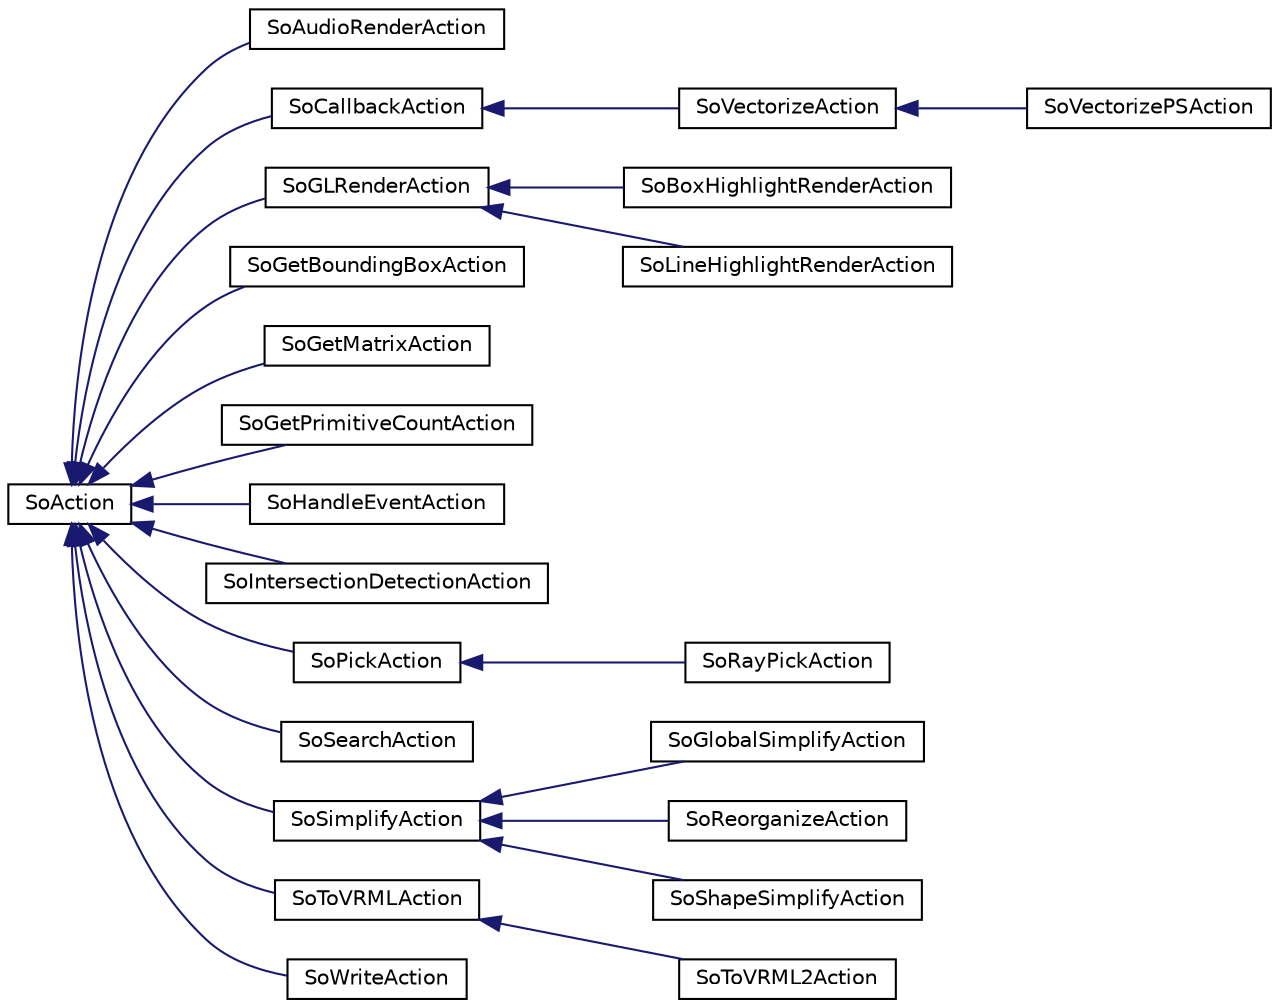 digraph "Graphical Class Hierarchy"
{
 // LATEX_PDF_SIZE
  edge [fontname="Helvetica",fontsize="10",labelfontname="Helvetica",labelfontsize="10"];
  node [fontname="Helvetica",fontsize="10",shape=record];
  rankdir="LR";
  Node0 [label="SoAction",height=0.2,width=0.4,color="black", fillcolor="white", style="filled",URL="$classSoAction.html",tooltip="The SoAction class is the base class for all traversal actions."];
  Node0 -> Node1 [dir="back",color="midnightblue",fontsize="10",style="solid",fontname="Helvetica"];
  Node1 [label="SoAudioRenderAction",height=0.2,width=0.4,color="black", fillcolor="white", style="filled",URL="$classSoAudioRenderAction.html",tooltip="The SoAudioRenderAction class renders the aural parts of the scene graph."];
  Node0 -> Node2 [dir="back",color="midnightblue",fontsize="10",style="solid",fontname="Helvetica"];
  Node2 [label="SoCallbackAction",height=0.2,width=0.4,color="black", fillcolor="white", style="filled",URL="$classSoCallbackAction.html",tooltip="The SoCallbackAction class invokes callbacks at specific nodes."];
  Node2 -> Node3 [dir="back",color="midnightblue",fontsize="10",style="solid",fontname="Helvetica"];
  Node3 [label="SoVectorizeAction",height=0.2,width=0.4,color="black", fillcolor="white", style="filled",URL="$classSoVectorizeAction.html",tooltip="The SoVectorizeAction class is the base class for vectorizing Coin scene graphs."];
  Node3 -> Node4 [dir="back",color="midnightblue",fontsize="10",style="solid",fontname="Helvetica"];
  Node4 [label="SoVectorizePSAction",height=0.2,width=0.4,color="black", fillcolor="white", style="filled",URL="$classSoVectorizePSAction.html",tooltip="The SoVectorizePSAction class is used for rendering to a PostScript file."];
  Node0 -> Node5 [dir="back",color="midnightblue",fontsize="10",style="solid",fontname="Helvetica"];
  Node5 [label="SoGLRenderAction",height=0.2,width=0.4,color="black", fillcolor="white", style="filled",URL="$classSoGLRenderAction.html",tooltip="The SoGLRenderAction class renders the scene graph with OpenGL calls."];
  Node5 -> Node6 [dir="back",color="midnightblue",fontsize="10",style="solid",fontname="Helvetica"];
  Node6 [label="SoBoxHighlightRenderAction",height=0.2,width=0.4,color="black", fillcolor="white", style="filled",URL="$classSoBoxHighlightRenderAction.html",tooltip="The SoBoxHighlightRenderAction class renders the scene with highlighted boxes around selections."];
  Node5 -> Node7 [dir="back",color="midnightblue",fontsize="10",style="solid",fontname="Helvetica"];
  Node7 [label="SoLineHighlightRenderAction",height=0.2,width=0.4,color="black", fillcolor="white", style="filled",URL="$classSoLineHighlightRenderAction.html",tooltip="The SoLineHighlightRenderAction class renders selections with line highlighting."];
  Node0 -> Node8 [dir="back",color="midnightblue",fontsize="10",style="solid",fontname="Helvetica"];
  Node8 [label="SoGetBoundingBoxAction",height=0.2,width=0.4,color="black", fillcolor="white", style="filled",URL="$classSoGetBoundingBoxAction.html",tooltip="The SoGetBoundingBoxAction class calculates bounding boxes for nodes and subgraphs."];
  Node0 -> Node9 [dir="back",color="midnightblue",fontsize="10",style="solid",fontname="Helvetica"];
  Node9 [label="SoGetMatrixAction",height=0.2,width=0.4,color="black", fillcolor="white", style="filled",URL="$classSoGetMatrixAction.html",tooltip="The SoGetMatrixAction class is an action for accumulating the transformation matrix of a subgraph."];
  Node0 -> Node10 [dir="back",color="midnightblue",fontsize="10",style="solid",fontname="Helvetica"];
  Node10 [label="SoGetPrimitiveCountAction",height=0.2,width=0.4,color="black", fillcolor="white", style="filled",URL="$classSoGetPrimitiveCountAction.html",tooltip="The SoGetPrimitiveCountAction class counts the primitives in a scene."];
  Node0 -> Node11 [dir="back",color="midnightblue",fontsize="10",style="solid",fontname="Helvetica"];
  Node11 [label="SoHandleEventAction",height=0.2,width=0.4,color="black", fillcolor="white", style="filled",URL="$classSoHandleEventAction.html",tooltip="The SoHandleEventAction class distributes user events to the scene."];
  Node0 -> Node12 [dir="back",color="midnightblue",fontsize="10",style="solid",fontname="Helvetica"];
  Node12 [label="SoIntersectionDetectionAction",height=0.2,width=0.4,color="black", fillcolor="white", style="filled",URL="$classSoIntersectionDetectionAction.html",tooltip="The SoIntersectionDetectionAction class is for detecting intersecting primitives in a scene."];
  Node0 -> Node13 [dir="back",color="midnightblue",fontsize="10",style="solid",fontname="Helvetica"];
  Node13 [label="SoPickAction",height=0.2,width=0.4,color="black", fillcolor="white", style="filled",URL="$classSoPickAction.html",tooltip="The SoPickAction class is the base class for picking actions."];
  Node13 -> Node14 [dir="back",color="midnightblue",fontsize="10",style="solid",fontname="Helvetica"];
  Node14 [label="SoRayPickAction",height=0.2,width=0.4,color="black", fillcolor="white", style="filled",URL="$classSoRayPickAction.html",tooltip="The SoRayPickAction class does ray intersection with scene graphs."];
  Node0 -> Node15 [dir="back",color="midnightblue",fontsize="10",style="solid",fontname="Helvetica"];
  Node15 [label="SoSearchAction",height=0.2,width=0.4,color="black", fillcolor="white", style="filled",URL="$classSoSearchAction.html",tooltip="The SoSearchAction class provides methods for searching through scene graphs."];
  Node0 -> Node16 [dir="back",color="midnightblue",fontsize="10",style="solid",fontname="Helvetica"];
  Node16 [label="SoSimplifyAction",height=0.2,width=0.4,color="black", fillcolor="white", style="filled",URL="$classSoSimplifyAction.html",tooltip="The SoSimplifyAction class is the base class for the simplify action classes."];
  Node16 -> Node17 [dir="back",color="midnightblue",fontsize="10",style="solid",fontname="Helvetica"];
  Node17 [label="SoGlobalSimplifyAction",height=0.2,width=0.4,color="black", fillcolor="white", style="filled",URL="$classSoGlobalSimplifyAction.html",tooltip="The SoGlobalSimplifyAction class is for globally simplifying the geometry of a scene graph,..."];
  Node16 -> Node18 [dir="back",color="midnightblue",fontsize="10",style="solid",fontname="Helvetica"];
  Node18 [label="SoReorganizeAction",height=0.2,width=0.4,color="black", fillcolor="white", style="filled",URL="$classSoReorganizeAction.html",tooltip="The SoReorganizeAction class reorganizes your scene graph to optimize traversal/rendering."];
  Node16 -> Node19 [dir="back",color="midnightblue",fontsize="10",style="solid",fontname="Helvetica"];
  Node19 [label="SoShapeSimplifyAction",height=0.2,width=0.4,color="black", fillcolor="white", style="filled",URL="$classSoShapeSimplifyAction.html",tooltip="The SoShapeSimplifyAction class replaces complex primitives with simplified polygon representations."];
  Node0 -> Node20 [dir="back",color="midnightblue",fontsize="10",style="solid",fontname="Helvetica"];
  Node20 [label="SoToVRMLAction",height=0.2,width=0.4,color="black", fillcolor="white", style="filled",URL="$classSoToVRMLAction.html",tooltip="The SoToVRMLAction class builds a new scene graph using only VRML 1.0 nodes."];
  Node20 -> Node21 [dir="back",color="midnightblue",fontsize="10",style="solid",fontname="Helvetica"];
  Node21 [label="SoToVRML2Action",height=0.2,width=0.4,color="black", fillcolor="white", style="filled",URL="$classSoToVRML2Action.html",tooltip="The SoToVRML2Action class builds a new scene graph, using only VRML97/VRML2 nodes."];
  Node0 -> Node22 [dir="back",color="midnightblue",fontsize="10",style="solid",fontname="Helvetica"];
  Node22 [label="SoWriteAction",height=0.2,width=0.4,color="black", fillcolor="white", style="filled",URL="$classSoWriteAction.html",tooltip="The SoWriteAction class writes a scene graph to file."];
}

